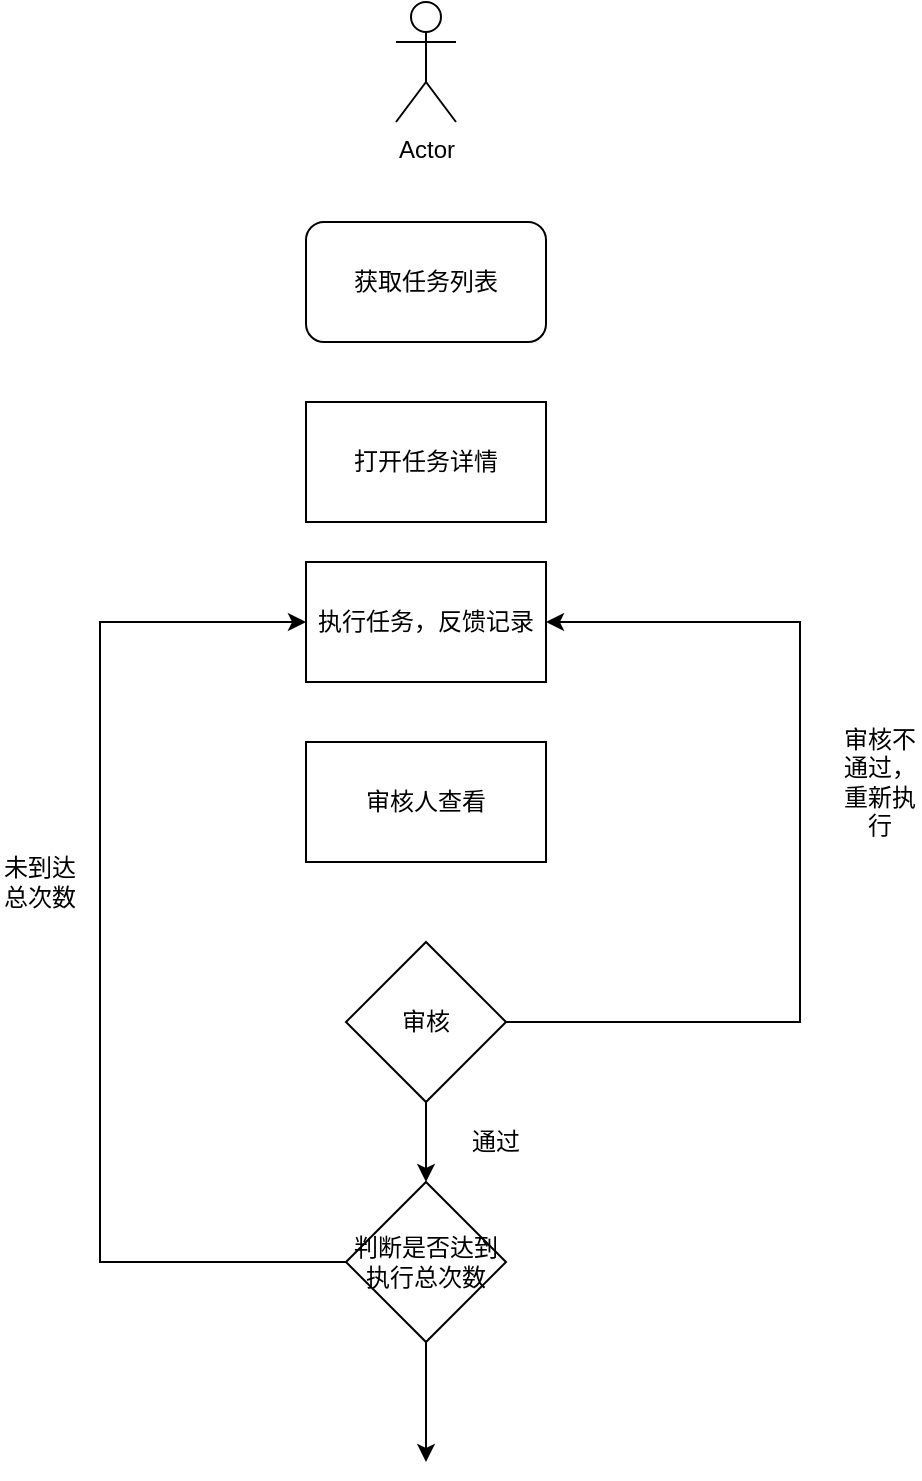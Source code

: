 <mxfile version="12.3.9" type="github" pages="1">
  <diagram id="K_u32Jk1sGseDTuHHuip" name="Page-1">
    <mxGraphModel dx="910" dy="523" grid="1" gridSize="10" guides="1" tooltips="1" connect="1" arrows="1" fold="1" page="1" pageScale="1" pageWidth="827" pageHeight="1169" math="0" shadow="0">
      <root>
        <mxCell id="0"/>
        <mxCell id="1" parent="0"/>
        <mxCell id="7dhJ0teCBu37PmiS7WdW-1" value="获取任务列表" style="rounded=1;whiteSpace=wrap;html=1;" vertex="1" parent="1">
          <mxGeometry x="353" y="180" width="120" height="60" as="geometry"/>
        </mxCell>
        <mxCell id="7dhJ0teCBu37PmiS7WdW-2" value="Actor" style="shape=umlActor;verticalLabelPosition=bottom;labelBackgroundColor=#ffffff;verticalAlign=top;html=1;outlineConnect=0;" vertex="1" parent="1">
          <mxGeometry x="398" y="70" width="30" height="60" as="geometry"/>
        </mxCell>
        <mxCell id="7dhJ0teCBu37PmiS7WdW-3" value="打开任务详情" style="rounded=0;whiteSpace=wrap;html=1;" vertex="1" parent="1">
          <mxGeometry x="353" y="270" width="120" height="60" as="geometry"/>
        </mxCell>
        <mxCell id="7dhJ0teCBu37PmiS7WdW-4" value="执行任务，反馈记录" style="rounded=0;whiteSpace=wrap;html=1;" vertex="1" parent="1">
          <mxGeometry x="353" y="350" width="120" height="60" as="geometry"/>
        </mxCell>
        <mxCell id="7dhJ0teCBu37PmiS7WdW-5" value="审核人查看" style="rounded=0;whiteSpace=wrap;html=1;" vertex="1" parent="1">
          <mxGeometry x="353" y="440" width="120" height="60" as="geometry"/>
        </mxCell>
        <mxCell id="7dhJ0teCBu37PmiS7WdW-8" style="edgeStyle=orthogonalEdgeStyle;rounded=0;orthogonalLoop=1;jettySize=auto;html=1;entryX=1;entryY=0.5;entryDx=0;entryDy=0;" edge="1" parent="1" source="7dhJ0teCBu37PmiS7WdW-7" target="7dhJ0teCBu37PmiS7WdW-4">
          <mxGeometry relative="1" as="geometry">
            <Array as="points">
              <mxPoint x="600" y="580"/>
              <mxPoint x="600" y="380"/>
            </Array>
          </mxGeometry>
        </mxCell>
        <mxCell id="7dhJ0teCBu37PmiS7WdW-14" style="edgeStyle=orthogonalEdgeStyle;rounded=0;orthogonalLoop=1;jettySize=auto;html=1;" edge="1" parent="1" source="7dhJ0teCBu37PmiS7WdW-7" target="7dhJ0teCBu37PmiS7WdW-11">
          <mxGeometry relative="1" as="geometry"/>
        </mxCell>
        <mxCell id="7dhJ0teCBu37PmiS7WdW-7" value="审核" style="rhombus;whiteSpace=wrap;html=1;" vertex="1" parent="1">
          <mxGeometry x="373" y="540" width="80" height="80" as="geometry"/>
        </mxCell>
        <mxCell id="7dhJ0teCBu37PmiS7WdW-9" value="审核不通过，重新执行" style="text;html=1;strokeColor=none;fillColor=none;align=center;verticalAlign=middle;whiteSpace=wrap;rounded=0;" vertex="1" parent="1">
          <mxGeometry x="620" y="450" width="40" height="20" as="geometry"/>
        </mxCell>
        <mxCell id="7dhJ0teCBu37PmiS7WdW-12" style="edgeStyle=orthogonalEdgeStyle;rounded=0;orthogonalLoop=1;jettySize=auto;html=1;entryX=0;entryY=0.5;entryDx=0;entryDy=0;" edge="1" parent="1" source="7dhJ0teCBu37PmiS7WdW-11" target="7dhJ0teCBu37PmiS7WdW-4">
          <mxGeometry relative="1" as="geometry">
            <Array as="points">
              <mxPoint x="250" y="700"/>
              <mxPoint x="250" y="380"/>
            </Array>
          </mxGeometry>
        </mxCell>
        <mxCell id="7dhJ0teCBu37PmiS7WdW-17" style="edgeStyle=orthogonalEdgeStyle;rounded=0;orthogonalLoop=1;jettySize=auto;html=1;entryX=0.5;entryY=0;entryDx=0;entryDy=0;" edge="1" parent="1" source="7dhJ0teCBu37PmiS7WdW-11">
          <mxGeometry relative="1" as="geometry">
            <mxPoint x="413" y="800" as="targetPoint"/>
          </mxGeometry>
        </mxCell>
        <mxCell id="7dhJ0teCBu37PmiS7WdW-11" value="判断是否达到执行总次数" style="rhombus;whiteSpace=wrap;html=1;" vertex="1" parent="1">
          <mxGeometry x="373" y="660" width="80" height="80" as="geometry"/>
        </mxCell>
        <mxCell id="7dhJ0teCBu37PmiS7WdW-13" value="未到达总次数" style="text;html=1;strokeColor=none;fillColor=none;align=center;verticalAlign=middle;whiteSpace=wrap;rounded=0;" vertex="1" parent="1">
          <mxGeometry x="200" y="500" width="40" height="20" as="geometry"/>
        </mxCell>
        <mxCell id="7dhJ0teCBu37PmiS7WdW-15" value="通过" style="text;html=1;strokeColor=none;fillColor=none;align=center;verticalAlign=middle;whiteSpace=wrap;rounded=0;" vertex="1" parent="1">
          <mxGeometry x="428" y="630" width="40" height="20" as="geometry"/>
        </mxCell>
      </root>
    </mxGraphModel>
  </diagram>
</mxfile>
